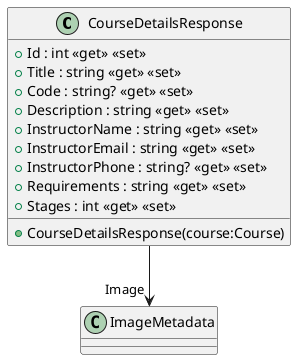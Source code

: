 @startuml
class CourseDetailsResponse {
    + CourseDetailsResponse(course:Course)
    + Id : int <<get>> <<set>>
    + Title : string <<get>> <<set>>
    + Code : string? <<get>> <<set>>
    + Description : string <<get>> <<set>>
    + InstructorName : string <<get>> <<set>>
    + InstructorEmail : string <<get>> <<set>>
    + InstructorPhone : string? <<get>> <<set>>
    + Requirements : string <<get>> <<set>>
    + Stages : int <<get>> <<set>>
}
CourseDetailsResponse --> "Image" ImageMetadata
@enduml
